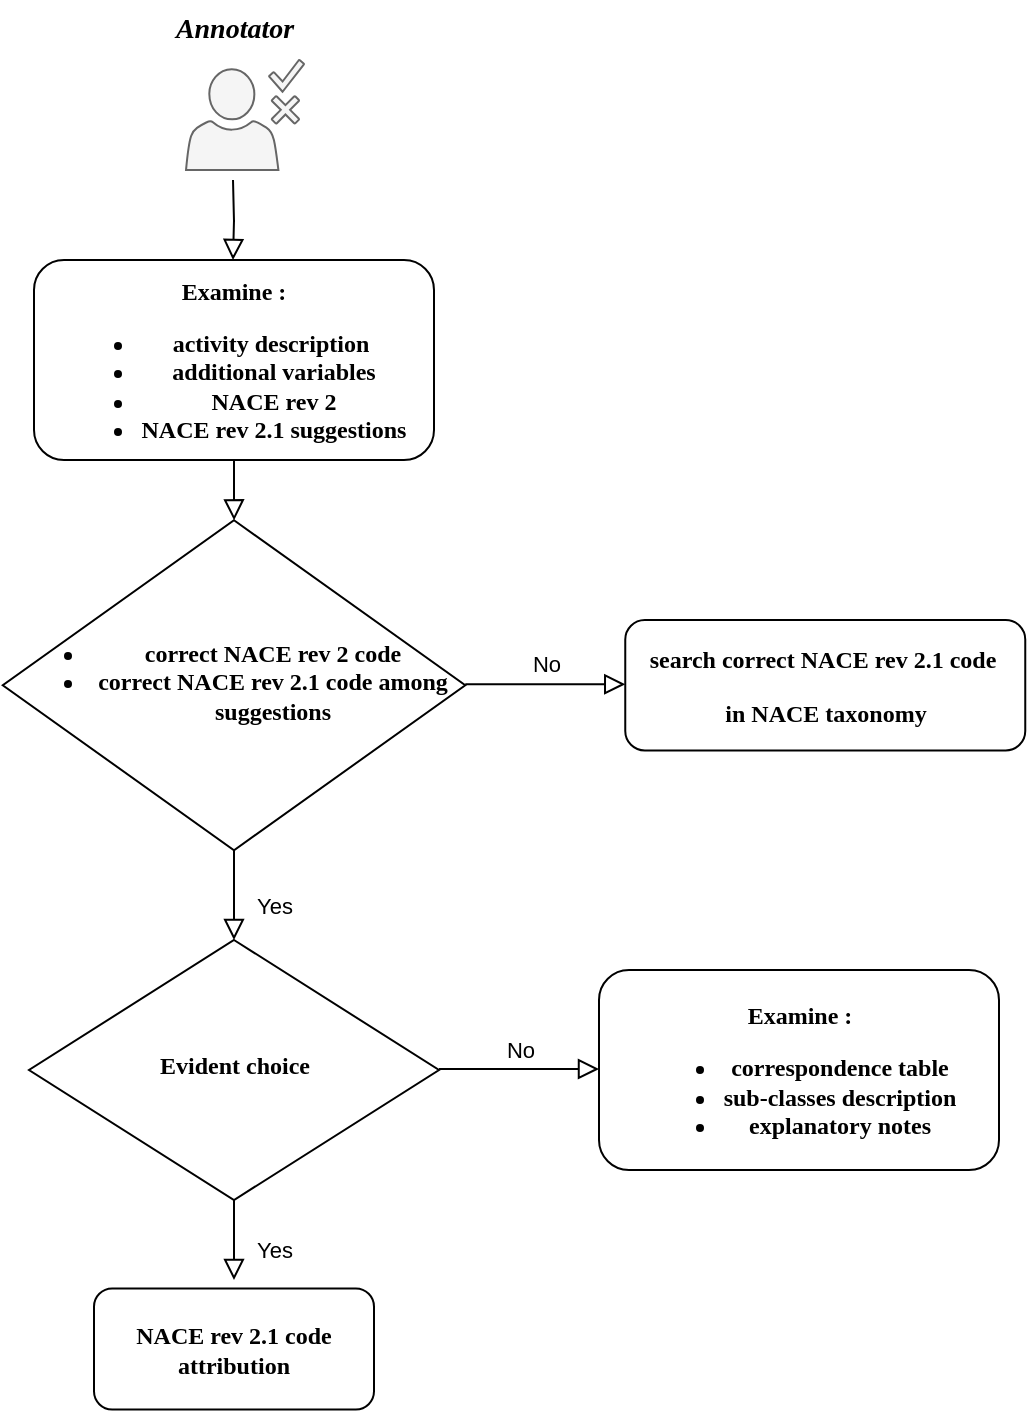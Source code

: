 <mxfile version="24.3.0" type="github">
  <diagram id="C5RBs43oDa-KdzZeNtuy" name="Page-1">
    <mxGraphModel dx="1426" dy="1954" grid="1" gridSize="10" guides="1" tooltips="1" connect="1" arrows="1" fold="1" page="1" pageScale="1" pageWidth="827" pageHeight="1169" math="0" shadow="0">
      <root>
        <mxCell id="WIyWlLk6GJQsqaUBKTNV-0" />
        <mxCell id="WIyWlLk6GJQsqaUBKTNV-1" parent="WIyWlLk6GJQsqaUBKTNV-0" />
        <mxCell id="WIyWlLk6GJQsqaUBKTNV-2" value="" style="rounded=0;html=1;jettySize=auto;orthogonalLoop=1;fontSize=11;endArrow=block;endFill=0;endSize=8;strokeWidth=1;shadow=0;labelBackgroundColor=none;edgeStyle=orthogonalEdgeStyle;" parent="WIyWlLk6GJQsqaUBKTNV-1" source="WIyWlLk6GJQsqaUBKTNV-3" target="WIyWlLk6GJQsqaUBKTNV-6" edge="1">
          <mxGeometry relative="1" as="geometry" />
        </mxCell>
        <mxCell id="WIyWlLk6GJQsqaUBKTNV-3" value="&lt;p&gt;&lt;b style=&quot;&quot;&gt;&lt;font face=&quot;Work sans&quot;&gt;Examine :&lt;/font&gt;&lt;/b&gt;&lt;/p&gt;&lt;p&gt;&lt;/p&gt;&lt;ul&gt;&lt;li&gt;&lt;b&gt;&lt;font face=&quot;MjLJa9koIwfA0tVDng4r&quot;&gt;activity description&amp;nbsp;&lt;/font&gt;&lt;/b&gt;&lt;/li&gt;&lt;li&gt;&lt;b&gt;&lt;font face=&quot;MjLJa9koIwfA0tVDng4r&quot;&gt;additional variables&lt;/font&gt;&lt;/b&gt;&lt;/li&gt;&lt;li&gt;&lt;b&gt;&lt;font face=&quot;MjLJa9koIwfA0tVDng4r&quot;&gt;NACE rev 2&lt;/font&gt;&lt;/b&gt;&lt;/li&gt;&lt;li&gt;&lt;b style=&quot;&quot;&gt;&lt;font face=&quot;MjLJa9koIwfA0tVDng4r&quot;&gt;NACE rev 2.1 suggestions&lt;/font&gt;&lt;/b&gt;&lt;/li&gt;&lt;/ul&gt;&lt;p&gt;&lt;/p&gt;" style="rounded=1;whiteSpace=wrap;html=1;fontSize=12;glass=0;strokeWidth=1;shadow=0;" parent="WIyWlLk6GJQsqaUBKTNV-1" vertex="1">
          <mxGeometry x="90" y="40" width="200" height="100" as="geometry" />
        </mxCell>
        <mxCell id="WIyWlLk6GJQsqaUBKTNV-4" value="Yes" style="rounded=0;html=1;jettySize=auto;orthogonalLoop=1;fontSize=11;endArrow=block;endFill=0;endSize=8;strokeWidth=1;shadow=0;labelBackgroundColor=none;edgeStyle=orthogonalEdgeStyle;exitX=0.5;exitY=1;exitDx=0;exitDy=0;exitPerimeter=0;" parent="WIyWlLk6GJQsqaUBKTNV-1" source="WIyWlLk6GJQsqaUBKTNV-6" edge="1">
          <mxGeometry x="0.252" y="20" relative="1" as="geometry">
            <mxPoint as="offset" />
            <mxPoint x="189.5" y="170" as="sourcePoint" />
            <mxPoint x="190" y="380" as="targetPoint" />
            <Array as="points">
              <mxPoint x="190" y="380" />
              <mxPoint x="190" y="380" />
            </Array>
          </mxGeometry>
        </mxCell>
        <mxCell id="WIyWlLk6GJQsqaUBKTNV-5" value="No" style="edgeStyle=orthogonalEdgeStyle;rounded=0;html=1;jettySize=auto;orthogonalLoop=1;fontSize=11;endArrow=block;endFill=0;endSize=8;strokeWidth=1;shadow=0;labelBackgroundColor=none;" parent="WIyWlLk6GJQsqaUBKTNV-1" edge="1">
          <mxGeometry y="10" relative="1" as="geometry">
            <mxPoint as="offset" />
            <mxPoint x="305.63" y="252.13" as="sourcePoint" />
            <mxPoint x="385.63" y="252.13" as="targetPoint" />
            <Array as="points">
              <mxPoint x="315.63" y="251.63" />
              <mxPoint x="315.63" y="251.63" />
            </Array>
          </mxGeometry>
        </mxCell>
        <mxCell id="WIyWlLk6GJQsqaUBKTNV-6" value="&lt;div&gt;&lt;ul&gt;&lt;li&gt;&lt;font face=&quot;Work sans&quot;&gt;&lt;b&gt;correct NACE rev 2 code&lt;/b&gt;&lt;/font&gt;&lt;/li&gt;&lt;li&gt;&lt;font face=&quot;Work sans&quot;&gt;&lt;b&gt;correct NACE rev 2.1 code among suggestions&lt;/b&gt;&lt;/font&gt;&lt;/li&gt;&lt;/ul&gt;&lt;/div&gt;" style="rhombus;whiteSpace=wrap;html=1;shadow=0;fontFamily=Helvetica;fontSize=12;align=center;strokeWidth=1;spacing=6;spacingTop=-4;" parent="WIyWlLk6GJQsqaUBKTNV-1" vertex="1">
          <mxGeometry x="74.38" y="170.13" width="231.25" height="165" as="geometry" />
        </mxCell>
        <mxCell id="zTkiKsxzpAYJPQyl72WQ-2" value="Yes" style="rounded=0;html=1;jettySize=auto;orthogonalLoop=1;fontSize=11;endArrow=block;endFill=0;endSize=8;strokeWidth=1;shadow=0;labelBackgroundColor=none;edgeStyle=orthogonalEdgeStyle;exitX=0.5;exitY=1;exitDx=0;exitDy=0;exitPerimeter=0;" edge="1" parent="WIyWlLk6GJQsqaUBKTNV-1" source="zTkiKsxzpAYJPQyl72WQ-3">
          <mxGeometry x="0.252" y="20" relative="1" as="geometry">
            <mxPoint as="offset" />
            <mxPoint x="189.5" y="350" as="sourcePoint" />
            <mxPoint x="190" y="550" as="targetPoint" />
            <Array as="points" />
          </mxGeometry>
        </mxCell>
        <mxCell id="zTkiKsxzpAYJPQyl72WQ-3" value="&lt;font face=&quot;Work sans&quot;&gt;&lt;b&gt;Evident choice&lt;/b&gt;&lt;/font&gt;" style="rhombus;whiteSpace=wrap;html=1;shadow=0;fontFamily=Helvetica;fontSize=12;align=center;strokeWidth=1;spacing=6;spacingTop=-4;" vertex="1" parent="WIyWlLk6GJQsqaUBKTNV-1">
          <mxGeometry x="87.5" y="380" width="205" height="130" as="geometry" />
        </mxCell>
        <mxCell id="zTkiKsxzpAYJPQyl72WQ-7" value="No" style="edgeStyle=orthogonalEdgeStyle;rounded=0;html=1;jettySize=auto;orthogonalLoop=1;fontSize=11;endArrow=block;endFill=0;endSize=8;strokeWidth=1;shadow=0;labelBackgroundColor=none;" edge="1" parent="WIyWlLk6GJQsqaUBKTNV-1">
          <mxGeometry y="10" relative="1" as="geometry">
            <mxPoint as="offset" />
            <mxPoint x="292.5" y="444.5" as="sourcePoint" />
            <mxPoint x="372.5" y="444.5" as="targetPoint" />
            <Array as="points">
              <mxPoint x="302.5" y="444" />
              <mxPoint x="302.5" y="444" />
            </Array>
          </mxGeometry>
        </mxCell>
        <mxCell id="zTkiKsxzpAYJPQyl72WQ-9" value="&lt;p&gt;&lt;b style=&quot;&quot;&gt;&lt;font face=&quot;Work sans&quot;&gt;Examine :&lt;/font&gt;&lt;/b&gt;&lt;/p&gt;&lt;ul&gt;&lt;li&gt;&lt;b&gt;&lt;font face=&quot;MjLJa9koIwfA0tVDng4r&quot;&gt;&lt;b style=&quot;font-family: Helvetica;&quot;&gt;&lt;font face=&quot;Work sans&quot;&gt;correspondence table&lt;/font&gt;&lt;/b&gt;&lt;/font&gt;&lt;/b&gt;&lt;/li&gt;&lt;li&gt;&lt;b&gt;&lt;font face=&quot;MjLJa9koIwfA0tVDng4r&quot;&gt;sub-classes description&lt;/font&gt;&lt;/b&gt;&lt;/li&gt;&lt;li&gt;&lt;b style=&quot;background-color: initial;&quot;&gt;&lt;font face=&quot;MjLJa9koIwfA0tVDng4r&quot;&gt;explanatory notes&lt;/font&gt;&lt;/b&gt;&lt;/li&gt;&lt;/ul&gt;&lt;p&gt;&lt;/p&gt;" style="rounded=1;whiteSpace=wrap;html=1;fontSize=12;glass=0;strokeWidth=1;shadow=0;" vertex="1" parent="WIyWlLk6GJQsqaUBKTNV-1">
          <mxGeometry x="372.5" y="395" width="200" height="100" as="geometry" />
        </mxCell>
        <mxCell id="zTkiKsxzpAYJPQyl72WQ-10" value="&lt;p&gt;&lt;font face=&quot;Work sans&quot;&gt;&lt;b&gt;NACE rev 2.1&amp;nbsp;&lt;/b&gt;&lt;/font&gt;&lt;b style=&quot;background-color: initial; font-family: &amp;quot;Work sans&amp;quot;;&quot;&gt;code attribution&lt;/b&gt;&lt;/p&gt;&lt;p&gt;&lt;/p&gt;" style="rounded=1;whiteSpace=wrap;html=1;fontSize=12;glass=0;strokeWidth=1;shadow=0;" vertex="1" parent="WIyWlLk6GJQsqaUBKTNV-1">
          <mxGeometry x="120" y="554.25" width="140" height="60.5" as="geometry" />
        </mxCell>
        <mxCell id="zTkiKsxzpAYJPQyl72WQ-11" value="" style="sketch=0;pointerEvents=1;shadow=0;dashed=0;html=1;strokeColor=#666666;fillColor=#f5f5f5;labelPosition=center;verticalLabelPosition=bottom;verticalAlign=top;outlineConnect=0;align=center;shape=mxgraph.office.users.approver;fontColor=#333333;" vertex="1" parent="WIyWlLk6GJQsqaUBKTNV-1">
          <mxGeometry x="166.01" y="-60" width="59" height="55" as="geometry" />
        </mxCell>
        <mxCell id="zTkiKsxzpAYJPQyl72WQ-12" value="&lt;font size=&quot;1&quot; face=&quot;Work sans&quot;&gt;&lt;i&gt;&lt;b style=&quot;font-size: 14px;&quot;&gt;Annotator&lt;/b&gt;&lt;/i&gt;&lt;/font&gt;" style="text;html=1;align=center;verticalAlign=middle;resizable=0;points=[];autosize=1;strokeColor=none;fillColor=none;" vertex="1" parent="WIyWlLk6GJQsqaUBKTNV-1">
          <mxGeometry x="150.01" y="-90" width="80" height="30" as="geometry" />
        </mxCell>
        <mxCell id="zTkiKsxzpAYJPQyl72WQ-13" value="" style="rounded=0;html=1;jettySize=auto;orthogonalLoop=1;fontSize=11;endArrow=block;endFill=0;endSize=8;strokeWidth=1;shadow=0;labelBackgroundColor=none;edgeStyle=orthogonalEdgeStyle;" edge="1" parent="WIyWlLk6GJQsqaUBKTNV-1">
          <mxGeometry relative="1" as="geometry">
            <mxPoint x="189.5" as="sourcePoint" />
            <mxPoint x="189.5" y="40" as="targetPoint" />
          </mxGeometry>
        </mxCell>
        <mxCell id="zTkiKsxzpAYJPQyl72WQ-14" value="&lt;p&gt;&lt;font face=&quot;Work sans&quot;&gt;&lt;b&gt;search correct NACE rev 2.1&amp;nbsp;&lt;/b&gt;&lt;/font&gt;&lt;b style=&quot;background-color: initial; font-family: &amp;quot;Work sans&amp;quot;;&quot;&gt;code&amp;nbsp;&lt;/b&gt;&lt;/p&gt;&lt;p&gt;&lt;b style=&quot;background-color: initial; font-family: &amp;quot;Work sans&amp;quot;;&quot;&gt;in NACE taxonomy&lt;/b&gt;&lt;/p&gt;&lt;p&gt;&lt;/p&gt;" style="rounded=1;whiteSpace=wrap;html=1;fontSize=12;glass=0;strokeWidth=1;shadow=0;" vertex="1" parent="WIyWlLk6GJQsqaUBKTNV-1">
          <mxGeometry x="385.63" y="220" width="200" height="65.25" as="geometry" />
        </mxCell>
      </root>
    </mxGraphModel>
  </diagram>
</mxfile>
